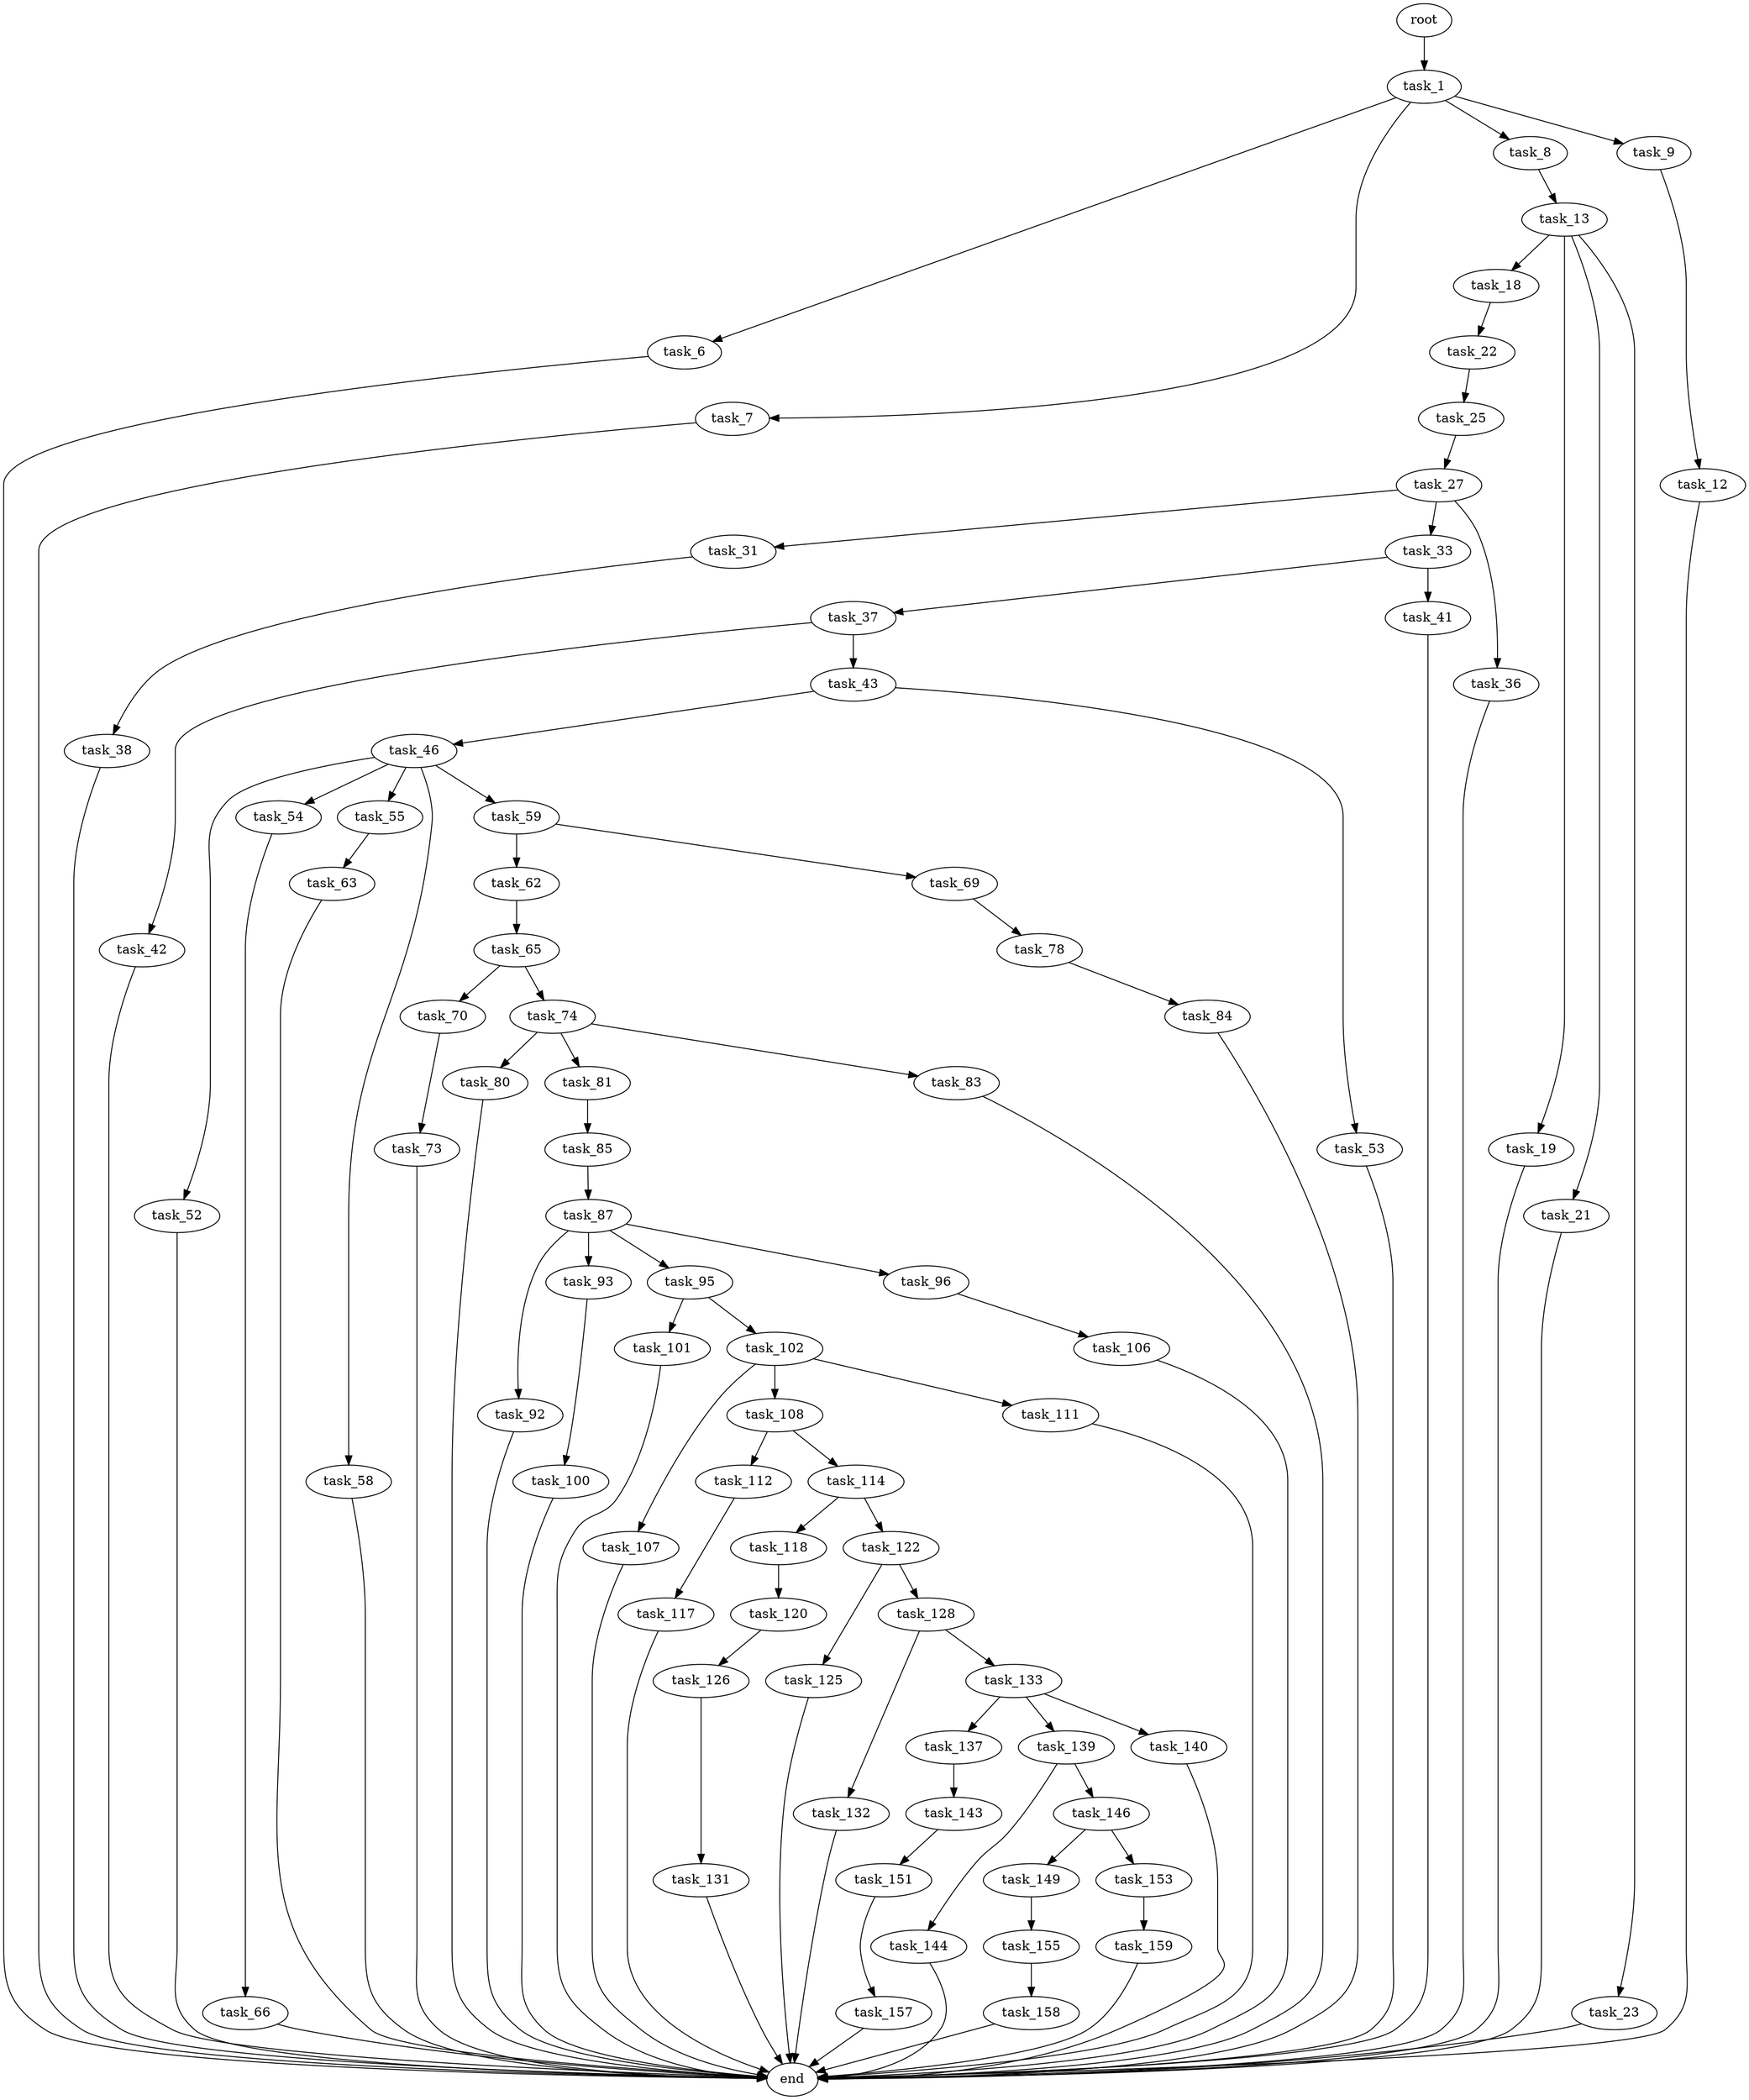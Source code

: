 digraph G {
  root [size="0.000000"];
  task_1 [size="30360313622.000000"];
  task_6 [size="1576423209.000000"];
  task_7 [size="12242990469.000000"];
  task_8 [size="8589934592.000000"];
  task_9 [size="8589934592.000000"];
  end [size="0.000000"];
  task_13 [size="448563457722.000000"];
  task_12 [size="17581871654.000000"];
  task_18 [size="32319850476.000000"];
  task_19 [size="574710185037.000000"];
  task_21 [size="2795947421.000000"];
  task_23 [size="28991029248.000000"];
  task_22 [size="8589934592.000000"];
  task_25 [size="26667352081.000000"];
  task_27 [size="50070457977.000000"];
  task_31 [size="28991029248.000000"];
  task_33 [size="1073741824000.000000"];
  task_36 [size="44210895061.000000"];
  task_38 [size="2893947401.000000"];
  task_37 [size="2483009643.000000"];
  task_41 [size="782757789696.000000"];
  task_42 [size="152936172142.000000"];
  task_43 [size="134217728000.000000"];
  task_46 [size="231928233984.000000"];
  task_53 [size="647581754196.000000"];
  task_52 [size="4421334825.000000"];
  task_54 [size="10755624809.000000"];
  task_55 [size="18958269734.000000"];
  task_58 [size="51993699872.000000"];
  task_59 [size="58676114640.000000"];
  task_66 [size="10406213809.000000"];
  task_63 [size="231928233984.000000"];
  task_62 [size="26221464594.000000"];
  task_69 [size="7297662901.000000"];
  task_65 [size="14008084888.000000"];
  task_70 [size="652944858285.000000"];
  task_74 [size="8589934592.000000"];
  task_78 [size="231928233984.000000"];
  task_73 [size="14751281714.000000"];
  task_80 [size="68719476736.000000"];
  task_81 [size="68719476736.000000"];
  task_83 [size="626394121882.000000"];
  task_84 [size="36267553728.000000"];
  task_85 [size="6618384694.000000"];
  task_87 [size="461101440904.000000"];
  task_92 [size="8589934592.000000"];
  task_93 [size="61236436572.000000"];
  task_95 [size="25968505950.000000"];
  task_96 [size="8854060443.000000"];
  task_100 [size="450069997936.000000"];
  task_101 [size="11319373998.000000"];
  task_102 [size="108106489678.000000"];
  task_106 [size="174870364333.000000"];
  task_107 [size="231928233984.000000"];
  task_108 [size="42141870275.000000"];
  task_111 [size="68719476736.000000"];
  task_112 [size="368293445632.000000"];
  task_114 [size="180274294049.000000"];
  task_117 [size="368293445632.000000"];
  task_118 [size="11241572930.000000"];
  task_122 [size="11609905193.000000"];
  task_120 [size="336123513.000000"];
  task_126 [size="1329568257184.000000"];
  task_125 [size="36430217637.000000"];
  task_128 [size="183820218297.000000"];
  task_131 [size="17699605100.000000"];
  task_132 [size="1095858080691.000000"];
  task_133 [size="556778911520.000000"];
  task_137 [size="14986753915.000000"];
  task_139 [size="549755813888.000000"];
  task_140 [size="8589934592.000000"];
  task_143 [size="196872353521.000000"];
  task_144 [size="31705067216.000000"];
  task_146 [size="260234867590.000000"];
  task_151 [size="134217728000.000000"];
  task_149 [size="782757789696.000000"];
  task_153 [size="20693433973.000000"];
  task_155 [size="466885372414.000000"];
  task_157 [size="782757789696.000000"];
  task_159 [size="12001237900.000000"];
  task_158 [size="23854007614.000000"];

  root -> task_1 [size="1.000000"];
  task_1 -> task_6 [size="838860800.000000"];
  task_1 -> task_7 [size="838860800.000000"];
  task_1 -> task_8 [size="838860800.000000"];
  task_1 -> task_9 [size="838860800.000000"];
  task_6 -> end [size="1.000000"];
  task_7 -> end [size="1.000000"];
  task_8 -> task_13 [size="33554432.000000"];
  task_9 -> task_12 [size="33554432.000000"];
  task_13 -> task_18 [size="411041792.000000"];
  task_13 -> task_19 [size="411041792.000000"];
  task_13 -> task_21 [size="411041792.000000"];
  task_13 -> task_23 [size="411041792.000000"];
  task_12 -> end [size="1.000000"];
  task_18 -> task_22 [size="536870912.000000"];
  task_19 -> end [size="1.000000"];
  task_21 -> end [size="1.000000"];
  task_23 -> end [size="1.000000"];
  task_22 -> task_25 [size="33554432.000000"];
  task_25 -> task_27 [size="838860800.000000"];
  task_27 -> task_31 [size="75497472.000000"];
  task_27 -> task_33 [size="75497472.000000"];
  task_27 -> task_36 [size="75497472.000000"];
  task_31 -> task_38 [size="75497472.000000"];
  task_33 -> task_37 [size="838860800.000000"];
  task_33 -> task_41 [size="838860800.000000"];
  task_36 -> end [size="1.000000"];
  task_38 -> end [size="1.000000"];
  task_37 -> task_42 [size="75497472.000000"];
  task_37 -> task_43 [size="75497472.000000"];
  task_41 -> end [size="1.000000"];
  task_42 -> end [size="1.000000"];
  task_43 -> task_46 [size="209715200.000000"];
  task_43 -> task_53 [size="209715200.000000"];
  task_46 -> task_52 [size="301989888.000000"];
  task_46 -> task_54 [size="301989888.000000"];
  task_46 -> task_55 [size="301989888.000000"];
  task_46 -> task_58 [size="301989888.000000"];
  task_46 -> task_59 [size="301989888.000000"];
  task_53 -> end [size="1.000000"];
  task_52 -> end [size="1.000000"];
  task_54 -> task_66 [size="209715200.000000"];
  task_55 -> task_63 [size="301989888.000000"];
  task_58 -> end [size="1.000000"];
  task_59 -> task_62 [size="134217728.000000"];
  task_59 -> task_69 [size="134217728.000000"];
  task_66 -> end [size="1.000000"];
  task_63 -> end [size="1.000000"];
  task_62 -> task_65 [size="838860800.000000"];
  task_69 -> task_78 [size="411041792.000000"];
  task_65 -> task_70 [size="411041792.000000"];
  task_65 -> task_74 [size="411041792.000000"];
  task_70 -> task_73 [size="679477248.000000"];
  task_74 -> task_80 [size="33554432.000000"];
  task_74 -> task_81 [size="33554432.000000"];
  task_74 -> task_83 [size="33554432.000000"];
  task_78 -> task_84 [size="301989888.000000"];
  task_73 -> end [size="1.000000"];
  task_80 -> end [size="1.000000"];
  task_81 -> task_85 [size="134217728.000000"];
  task_83 -> end [size="1.000000"];
  task_84 -> end [size="1.000000"];
  task_85 -> task_87 [size="134217728.000000"];
  task_87 -> task_92 [size="536870912.000000"];
  task_87 -> task_93 [size="536870912.000000"];
  task_87 -> task_95 [size="536870912.000000"];
  task_87 -> task_96 [size="536870912.000000"];
  task_92 -> end [size="1.000000"];
  task_93 -> task_100 [size="134217728.000000"];
  task_95 -> task_101 [size="411041792.000000"];
  task_95 -> task_102 [size="411041792.000000"];
  task_96 -> task_106 [size="209715200.000000"];
  task_100 -> end [size="1.000000"];
  task_101 -> end [size="1.000000"];
  task_102 -> task_107 [size="301989888.000000"];
  task_102 -> task_108 [size="301989888.000000"];
  task_102 -> task_111 [size="301989888.000000"];
  task_106 -> end [size="1.000000"];
  task_107 -> end [size="1.000000"];
  task_108 -> task_112 [size="838860800.000000"];
  task_108 -> task_114 [size="838860800.000000"];
  task_111 -> end [size="1.000000"];
  task_112 -> task_117 [size="411041792.000000"];
  task_114 -> task_118 [size="838860800.000000"];
  task_114 -> task_122 [size="838860800.000000"];
  task_117 -> end [size="1.000000"];
  task_118 -> task_120 [size="209715200.000000"];
  task_122 -> task_125 [size="301989888.000000"];
  task_122 -> task_128 [size="301989888.000000"];
  task_120 -> task_126 [size="33554432.000000"];
  task_126 -> task_131 [size="838860800.000000"];
  task_125 -> end [size="1.000000"];
  task_128 -> task_132 [size="209715200.000000"];
  task_128 -> task_133 [size="209715200.000000"];
  task_131 -> end [size="1.000000"];
  task_132 -> end [size="1.000000"];
  task_133 -> task_137 [size="536870912.000000"];
  task_133 -> task_139 [size="536870912.000000"];
  task_133 -> task_140 [size="536870912.000000"];
  task_137 -> task_143 [size="411041792.000000"];
  task_139 -> task_144 [size="536870912.000000"];
  task_139 -> task_146 [size="536870912.000000"];
  task_140 -> end [size="1.000000"];
  task_143 -> task_151 [size="411041792.000000"];
  task_144 -> end [size="1.000000"];
  task_146 -> task_149 [size="411041792.000000"];
  task_146 -> task_153 [size="411041792.000000"];
  task_151 -> task_157 [size="209715200.000000"];
  task_149 -> task_155 [size="679477248.000000"];
  task_153 -> task_159 [size="411041792.000000"];
  task_155 -> task_158 [size="838860800.000000"];
  task_157 -> end [size="1.000000"];
  task_159 -> end [size="1.000000"];
  task_158 -> end [size="1.000000"];
}
